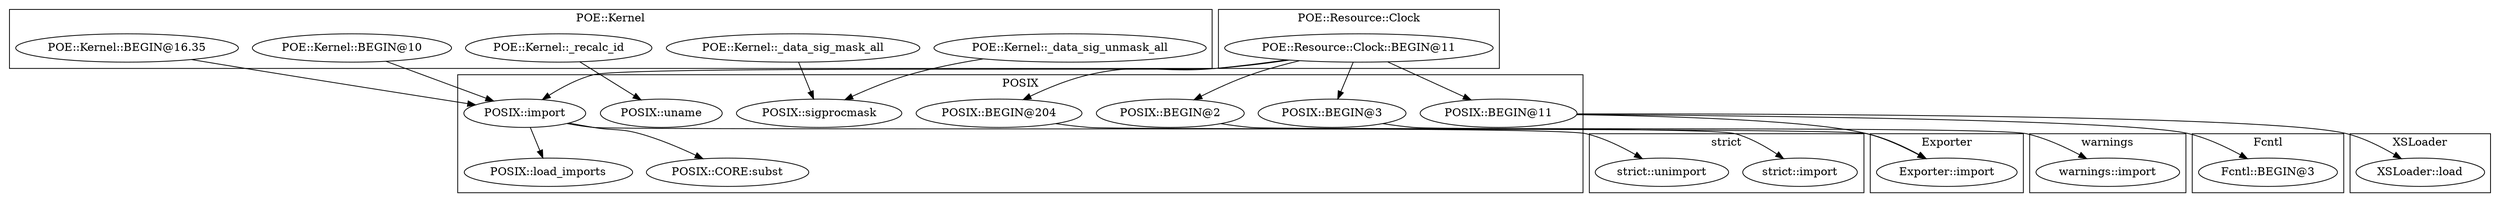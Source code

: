 digraph {
graph [overlap=false]
subgraph cluster_POE_Kernel {
	label="POE::Kernel";
	"POE::Kernel::_data_sig_unmask_all";
	"POE::Kernel::_data_sig_mask_all";
	"POE::Kernel::_recalc_id";
	"POE::Kernel::BEGIN@10";
	"POE::Kernel::BEGIN@16.35";
}
subgraph cluster_POSIX {
	label="POSIX";
	"POSIX::load_imports";
	"POSIX::BEGIN@204";
	"POSIX::import";
	"POSIX::sigprocmask";
	"POSIX::BEGIN@2";
	"POSIX::uname";
	"POSIX::CORE:subst";
	"POSIX::BEGIN@3";
	"POSIX::BEGIN@11";
}
subgraph cluster_warnings {
	label="warnings";
	"warnings::import";
}
subgraph cluster_Exporter {
	label="Exporter";
	"Exporter::import";
}
subgraph cluster_strict {
	label="strict";
	"strict::import";
	"strict::unimport";
}
subgraph cluster_POE_Resource_Clock {
	label="POE::Resource::Clock";
	"POE::Resource::Clock::BEGIN@11";
}
subgraph cluster_Fcntl {
	label="Fcntl";
	"Fcntl::BEGIN@3";
}
subgraph cluster_XSLoader {
	label="XSLoader";
	"XSLoader::load";
}
"POSIX::import" -> "POSIX::load_imports";
"POSIX::BEGIN@2" -> "strict::import";
"POSIX::BEGIN@11" -> "Fcntl::BEGIN@3";
"POE::Resource::Clock::BEGIN@11" -> "POSIX::import";
"POE::Kernel::BEGIN@10" -> "POSIX::import";
"POE::Kernel::BEGIN@16.35" -> "POSIX::import";
"POSIX::BEGIN@3" -> "warnings::import";
"POSIX::import" -> "POSIX::CORE:subst";
"POE::Kernel::_recalc_id" -> "POSIX::uname";
"POSIX::BEGIN@204" -> "strict::unimport";
"POSIX::BEGIN@11" -> "Exporter::import";
"POSIX::import" -> "Exporter::import";
"POSIX::BEGIN@11" -> "XSLoader::load";
"POE::Resource::Clock::BEGIN@11" -> "POSIX::BEGIN@11";
"POE::Resource::Clock::BEGIN@11" -> "POSIX::BEGIN@2";
"POE::Kernel::_data_sig_mask_all" -> "POSIX::sigprocmask";
"POE::Kernel::_data_sig_unmask_all" -> "POSIX::sigprocmask";
"POE::Resource::Clock::BEGIN@11" -> "POSIX::BEGIN@3";
"POE::Resource::Clock::BEGIN@11" -> "POSIX::BEGIN@204";
}

